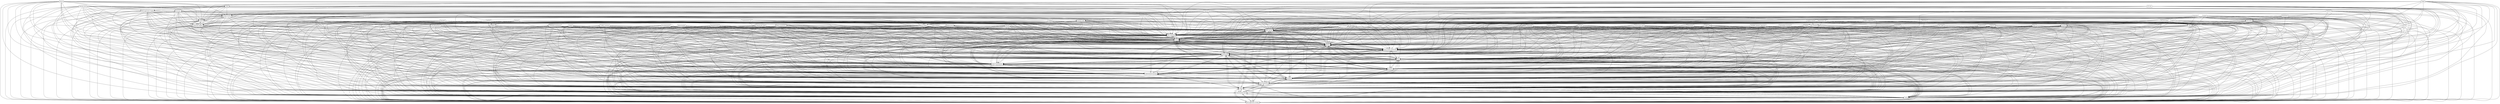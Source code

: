 digraph{
graph [rankdir=TB];
node [shape=box];
edge [arrowhead=normal];
0[label="Modulatiry mechanisms",]
1[label="LHS/RHS Syntactic Separation",]
2[label="Model",]
3[label="Rule selection",]
4[label="Storage location",]
5[label="Parameterization",]
6[label="Rule Iteration",]
7[label="Executable",]
8[label="Concrete",]
9[label="Recursion",]
10[label="Rule scheduling",]
11[label="Separate",]
12[label="Rule application strategy",]
13[label="Internal",]
14[label="Tracing",]
15[label="Transformation rules",]
16[label="Non-determinism",]
17[label="New target",]
18[label="Bidirectionality",]
19[label="Interactive",]
20[label="Bidirectional rules",]
21[label="Terms",]
22[label="Syntactically typed",]
23[label="Reuse mechanisms",]
24[label="Concurrent",]
25[label="Non-executable",]
26[label="Rule application scoping",]
27[label="Source",]
28[label="Logic",]
29[label="Logical composition",]
30[label="One-point",]
31[label="Typing",]
32[label="Untyped",]
33[label="Looping",]
34[label="Inheritance",]
35[label="Rule organization",]
36[label="Bidirectional",]
37[label="Existing target",]
38[label="Graphical",]
39[label="Complementary pairs",]
40[label="Variables",]
41[label="Explicit",]
42[label="Update",]
43[label="Fixpoint Iteration",]
44[label="Organizational Structure",]
45[label="Intermediate structures",]
46[label="LHS/RHS",]
47[label="Non-deterministic",]
48[label="Selected rules",]
49[label="Control",]
50[label="Implicit",]
51[label="All rules",]
52[label="Model Transformation",]
53[label="Target",]
54[label="Target-oriented",]
55[label="Form",]
56[label="Extension only",]
57[label="Directionality",]
58[label="Source-Target relationship",]
59[label="Graphs",]
60[label="Imperative",]
61[label="Manual",]
62[label="Semantically typed",]
63[label="Explicit condition",]
64[label="Independent",]
65[label="In-place",]
66[label="Automatic",]
67[label="Textual",]
68[label="Declarative",]
69[label="Conflict resolution",]
70[label="External",]
71[label="Patterns",]
72[label="Strings",]
73[label="Phasing",]
74[label="Syntax",]
75[label="Source-oriented",]
76[label="Deterministic",]
77[label="Dedicated support",]
78[label="Unidirectional",]
79[label="Destructive",]
80[label="Abstract",]
0->3[label="",]
0->10[label="",]
0->12[label="",]
0->14[label="",]
0->15[label="",]
0->31[label="",]
0->35[label="",]
0->40[label="",]
0->44[label="",]
0->46[label="",]
0->52[label="",]
0->55[label="",]
0->57[label="",]
0->58[label="",]
0->71[label="",]
0->74[label="",]
1->3[label="",]
1->10[label="",]
1->12[label="",]
1->14[label="",]
1->15[label="",]
1->31[label="",]
1->35[label="",]
1->40[label="",]
1->44[label="",]
1->46[label="",]
1->52[label="",]
1->55[label="",]
1->57[label="",]
1->58[label="",]
1->71[label="",]
1->74[label="",]
2->3[label="",]
2->4[label="",]
2->10[label="",]
2->12[label="",]
2->14[label="",]
2->15[label="",]
2->26[label="",]
2->31[label="",]
2->35[label="",]
2->40[label="",]
2->44[label="",]
2->46[label="",]
2->49[label="",]
2->52[label="",]
2->55[label="",]
2->57[label="",]
2->58[label="",]
2->71[label="",]
2->74[label="",]
2->77[label="",]
3->10[label="",]
3->12[label="",]
3->14[label="",]
3->15[label="",]
3->31[label="",]
3->35[label="",]
3->40[label="",]
3->44[label="",]
3->46[label="",]
3->52[label="",]
3->55[label="",]
3->57[label="",]
3->58[label="",]
3->71[label="",]
3->74[label="",]
4->3[label="",]
4->10[label="",]
4->12[label="",]
4->14[label="",]
4->15[label="",]
4->31[label="",]
4->35[label="",]
4->40[label="",]
4->44[label="",]
4->46[label="",]
4->49[label="",]
4->52[label="",]
4->55[label="",]
4->57[label="",]
4->58[label="",]
4->71[label="",]
4->74[label="",]
4->77[label="",]
5->3[label="",]
5->10[label="",]
5->12[label="",]
5->14[label="",]
5->15[label="",]
5->31[label="",]
5->35[label="",]
5->40[label="",]
5->44[label="",]
5->46[label="",]
5->52[label="",]
5->55[label="",]
5->57[label="",]
5->58[label="",]
5->71[label="",]
5->74[label="",]
6->3[label="",]
6->10[label="",]
6->12[label="",]
6->14[label="",]
6->15[label="",]
6->31[label="",]
6->35[label="",]
6->40[label="",]
6->44[label="",]
6->46[label="",]
6->52[label="",]
6->55[label="",]
6->57[label="",]
6->58[label="",]
6->71[label="",]
6->74[label="",]
7->3[label="",]
7->10[label="",]
7->12[label="",]
7->14[label="",]
7->15[label="",]
7->28[label="",]
7->31[label="",]
7->35[label="",]
7->40[label="",]
7->44[label="",]
7->46[label="",]
7->52[label="",]
7->55[label="",]
7->57[label="",]
7->58[label="",]
7->71[label="",]
7->74[label="",]
8->3[label="",]
8->10[label="",]
8->12[label="",]
8->14[label="",]
8->15[label="",]
8->31[label="",]
8->35[label="",]
8->40[label="",]
8->44[label="",]
8->46[label="",]
8->52[label="",]
8->55[label="",]
8->57[label="",]
8->58[label="",]
8->71[label="",]
8->74[label="",]
9->3[label="",]
9->6[label="",]
9->10[label="",]
9->12[label="",]
9->14[label="",]
9->15[label="",]
9->31[label="",]
9->35[label="",]
9->40[label="",]
9->44[label="",]
9->46[label="",]
9->52[label="",]
9->55[label="",]
9->57[label="",]
9->58[label="",]
9->71[label="",]
9->74[label="",]
10->3[label="",]
10->12[label="",]
10->14[label="",]
10->15[label="",]
10->31[label="",]
10->35[label="",]
10->40[label="",]
10->44[label="",]
10->46[label="",]
10->52[label="",]
10->55[label="",]
10->57[label="",]
10->58[label="",]
10->71[label="",]
10->74[label="",]
11->3[label="",]
11->4[label="",]
11->10[label="",]
11->12[label="",]
11->14[label="",]
11->15[label="",]
11->31[label="",]
11->35[label="",]
11->40[label="",]
11->44[label="",]
11->46[label="",]
11->49[label="",]
11->52[label="",]
11->55[label="",]
11->57[label="",]
11->58[label="",]
11->71[label="",]
11->74[label="",]
11->77[label="",]
12->3[label="",]
12->10[label="",]
12->14[label="",]
12->15[label="",]
12->31[label="",]
12->35[label="",]
12->40[label="",]
12->44[label="",]
12->46[label="",]
12->52[label="",]
12->55[label="",]
12->57[label="",]
12->58[label="",]
12->71[label="",]
12->74[label="",]
13->3[label="",]
13->10[label="",]
13->12[label="",]
13->14[label="",]
13->15[label="",]
13->31[label="",]
13->35[label="",]
13->40[label="",]
13->41[label="",]
13->44[label="",]
13->46[label="",]
13->52[label="",]
13->55[label="",]
13->57[label="",]
13->58[label="",]
13->71[label="",]
13->74[label="",]
14->3[label="",]
14->10[label="",]
14->12[label="",]
14->15[label="",]
14->31[label="",]
14->35[label="",]
14->40[label="",]
14->44[label="",]
14->46[label="",]
14->52[label="",]
14->55[label="",]
14->57[label="",]
14->58[label="",]
14->71[label="",]
14->74[label="",]
15->3[label="",]
15->10[label="",]
15->12[label="",]
15->14[label="",]
15->31[label="",]
15->35[label="",]
15->40[label="",]
15->44[label="",]
15->46[label="",]
15->52[label="",]
15->55[label="",]
15->57[label="",]
15->58[label="",]
15->71[label="",]
15->74[label="",]
16->3[label="",]
16->10[label="",]
16->12[label="",]
16->14[label="",]
16->15[label="",]
16->31[label="",]
16->35[label="",]
16->40[label="",]
16->44[label="",]
16->46[label="",]
16->52[label="",]
16->55[label="",]
16->57[label="",]
16->58[label="",]
16->71[label="",]
16->74[label="",]
17->3[label="",]
17->10[label="",]
17->12[label="",]
17->14[label="",]
17->15[label="",]
17->31[label="",]
17->35[label="",]
17->40[label="",]
17->44[label="",]
17->46[label="",]
17->52[label="",]
17->55[label="",]
17->57[label="",]
17->58[label="",]
17->71[label="",]
17->74[label="",]
18->3[label="",]
18->10[label="",]
18->12[label="",]
18->14[label="",]
18->15[label="",]
18->31[label="",]
18->35[label="",]
18->40[label="",]
18->44[label="",]
18->46[label="",]
18->52[label="",]
18->55[label="",]
18->57[label="",]
18->58[label="",]
18->71[label="",]
18->74[label="",]
19->3[label="",]
19->10[label="",]
19->12[label="",]
19->14[label="",]
19->15[label="",]
19->31[label="",]
19->35[label="",]
19->40[label="",]
19->44[label="",]
19->46[label="",]
19->52[label="",]
19->55[label="",]
19->57[label="",]
19->58[label="",]
19->71[label="",]
19->74[label="",]
20->3[label="",]
20->10[label="",]
20->12[label="",]
20->14[label="",]
20->15[label="",]
20->31[label="",]
20->35[label="",]
20->36[label="",]
20->40[label="",]
20->44[label="",]
20->46[label="",]
20->52[label="",]
20->55[label="",]
20->57[label="",]
20->58[label="",]
20->71[label="",]
20->74[label="",]
21->3[label="",]
21->10[label="",]
21->12[label="",]
21->14[label="",]
21->15[label="",]
21->31[label="",]
21->35[label="",]
21->40[label="",]
21->44[label="",]
21->46[label="",]
21->52[label="",]
21->55[label="",]
21->57[label="",]
21->58[label="",]
21->71[label="",]
21->74[label="",]
22->3[label="",]
22->10[label="",]
22->12[label="",]
22->14[label="",]
22->15[label="",]
22->31[label="",]
22->35[label="",]
22->40[label="",]
22->44[label="",]
22->46[label="",]
22->52[label="",]
22->55[label="",]
22->57[label="",]
22->58[label="",]
22->71[label="",]
22->74[label="",]
23->3[label="",]
23->10[label="",]
23->12[label="",]
23->14[label="",]
23->15[label="",]
23->31[label="",]
23->35[label="",]
23->40[label="",]
23->44[label="",]
23->46[label="",]
23->52[label="",]
23->55[label="",]
23->57[label="",]
23->58[label="",]
23->71[label="",]
23->74[label="",]
24->3[label="",]
24->10[label="",]
24->12[label="",]
24->14[label="",]
24->15[label="",]
24->31[label="",]
24->35[label="",]
24->40[label="",]
24->44[label="",]
24->46[label="",]
24->47[label="",]
24->52[label="",]
24->55[label="",]
24->57[label="",]
24->58[label="",]
24->71[label="",]
24->74[label="",]
25->3[label="",]
25->10[label="",]
25->12[label="",]
25->14[label="",]
25->15[label="",]
25->28[label="",]
25->31[label="",]
25->35[label="",]
25->40[label="",]
25->44[label="",]
25->46[label="",]
25->52[label="",]
25->55[label="",]
25->57[label="",]
25->58[label="",]
25->71[label="",]
25->74[label="",]
26->2[label="",]
26->3[label="",]
26->4[label="",]
26->10[label="",]
26->12[label="",]
26->14[label="",]
26->15[label="",]
26->31[label="",]
26->35[label="",]
26->40[label="",]
26->44[label="",]
26->46[label="",]
26->49[label="",]
26->52[label="",]
26->55[label="",]
26->57[label="",]
26->58[label="",]
26->71[label="",]
26->74[label="",]
26->77[label="",]
27->2[label="",]
27->3[label="",]
27->4[label="",]
27->10[label="",]
27->12[label="",]
27->14[label="",]
27->15[label="",]
27->26[label="",]
27->31[label="",]
27->35[label="",]
27->40[label="",]
27->44[label="",]
27->46[label="",]
27->49[label="",]
27->52[label="",]
27->55[label="",]
27->57[label="",]
27->58[label="",]
27->71[label="",]
27->74[label="",]
27->77[label="",]
28->3[label="",]
28->10[label="",]
28->12[label="",]
28->14[label="",]
28->15[label="",]
28->31[label="",]
28->35[label="",]
28->40[label="",]
28->44[label="",]
28->46[label="",]
28->52[label="",]
28->55[label="",]
28->57[label="",]
28->58[label="",]
28->71[label="",]
28->74[label="",]
29->3[label="",]
29->10[label="",]
29->12[label="",]
29->14[label="",]
29->15[label="",]
29->23[label="",]
29->31[label="",]
29->35[label="",]
29->40[label="",]
29->44[label="",]
29->46[label="",]
29->52[label="",]
29->55[label="",]
29->57[label="",]
29->58[label="",]
29->71[label="",]
29->74[label="",]
30->3[label="",]
30->10[label="",]
30->12[label="",]
30->14[label="",]
30->15[label="",]
30->31[label="",]
30->35[label="",]
30->40[label="",]
30->44[label="",]
30->46[label="",]
30->47[label="",]
30->52[label="",]
30->55[label="",]
30->57[label="",]
30->58[label="",]
30->71[label="",]
30->74[label="",]
31->3[label="",]
31->10[label="",]
31->12[label="",]
31->14[label="",]
31->15[label="",]
31->35[label="",]
31->40[label="",]
31->44[label="",]
31->46[label="",]
31->52[label="",]
31->55[label="",]
31->57[label="",]
31->58[label="",]
31->71[label="",]
31->74[label="",]
32->3[label="",]
32->10[label="",]
32->12[label="",]
32->14[label="",]
32->15[label="",]
32->31[label="",]
32->35[label="",]
32->40[label="",]
32->44[label="",]
32->46[label="",]
32->52[label="",]
32->55[label="",]
32->57[label="",]
32->58[label="",]
32->71[label="",]
32->74[label="",]
33->3[label="",]
33->6[label="",]
33->10[label="",]
33->12[label="",]
33->14[label="",]
33->15[label="",]
33->31[label="",]
33->35[label="",]
33->40[label="",]
33->44[label="",]
33->46[label="",]
33->52[label="",]
33->55[label="",]
33->57[label="",]
33->58[label="",]
33->71[label="",]
33->74[label="",]
34->3[label="",]
34->10[label="",]
34->12[label="",]
34->14[label="",]
34->15[label="",]
34->23[label="",]
34->31[label="",]
34->35[label="",]
34->40[label="",]
34->44[label="",]
34->46[label="",]
34->52[label="",]
34->55[label="",]
34->57[label="",]
34->58[label="",]
34->71[label="",]
34->74[label="",]
35->3[label="",]
35->10[label="",]
35->12[label="",]
35->14[label="",]
35->15[label="",]
35->31[label="",]
35->40[label="",]
35->44[label="",]
35->46[label="",]
35->52[label="",]
35->55[label="",]
35->57[label="",]
35->58[label="",]
35->71[label="",]
35->74[label="",]
36->3[label="",]
36->10[label="",]
36->12[label="",]
36->14[label="",]
36->15[label="",]
36->31[label="",]
36->35[label="",]
36->40[label="",]
36->44[label="",]
36->46[label="",]
36->52[label="",]
36->55[label="",]
36->57[label="",]
36->58[label="",]
36->71[label="",]
36->74[label="",]
37->3[label="",]
37->10[label="",]
37->12[label="",]
37->14[label="",]
37->15[label="",]
37->31[label="",]
37->35[label="",]
37->40[label="",]
37->42[label="",]
37->44[label="",]
37->46[label="",]
37->52[label="",]
37->55[label="",]
37->57[label="",]
37->58[label="",]
37->71[label="",]
37->74[label="",]
38->3[label="",]
38->8[label="",]
38->10[label="",]
38->12[label="",]
38->14[label="",]
38->15[label="",]
38->31[label="",]
38->35[label="",]
38->40[label="",]
38->44[label="",]
38->46[label="",]
38->52[label="",]
38->55[label="",]
38->57[label="",]
38->58[label="",]
38->71[label="",]
38->74[label="",]
39->3[label="",]
39->10[label="",]
39->12[label="",]
39->14[label="",]
39->15[label="",]
39->31[label="",]
39->35[label="",]
39->36[label="",]
39->40[label="",]
39->44[label="",]
39->46[label="",]
39->52[label="",]
39->55[label="",]
39->57[label="",]
39->58[label="",]
39->71[label="",]
39->74[label="",]
40->3[label="",]
40->10[label="",]
40->12[label="",]
40->14[label="",]
40->15[label="",]
40->31[label="",]
40->35[label="",]
40->44[label="",]
40->46[label="",]
40->52[label="",]
40->55[label="",]
40->57[label="",]
40->58[label="",]
40->71[label="",]
40->74[label="",]
41->3[label="",]
41->10[label="",]
41->12[label="",]
41->14[label="",]
41->15[label="",]
41->31[label="",]
41->35[label="",]
41->40[label="",]
41->44[label="",]
41->46[label="",]
41->52[label="",]
41->55[label="",]
41->57[label="",]
41->58[label="",]
41->71[label="",]
41->74[label="",]
42->3[label="",]
42->10[label="",]
42->12[label="",]
42->14[label="",]
42->15[label="",]
42->31[label="",]
42->35[label="",]
42->37[label="",]
42->40[label="",]
42->44[label="",]
42->46[label="",]
42->52[label="",]
42->55[label="",]
42->57[label="",]
42->58[label="",]
42->71[label="",]
42->74[label="",]
43->3[label="",]
43->6[label="",]
43->10[label="",]
43->12[label="",]
43->14[label="",]
43->15[label="",]
43->31[label="",]
43->35[label="",]
43->40[label="",]
43->44[label="",]
43->46[label="",]
43->52[label="",]
43->55[label="",]
43->57[label="",]
43->58[label="",]
43->71[label="",]
43->74[label="",]
44->3[label="",]
44->10[label="",]
44->12[label="",]
44->14[label="",]
44->15[label="",]
44->31[label="",]
44->35[label="",]
44->40[label="",]
44->46[label="",]
44->52[label="",]
44->55[label="",]
44->57[label="",]
44->58[label="",]
44->71[label="",]
44->74[label="",]
45->3[label="",]
45->10[label="",]
45->12[label="",]
45->14[label="",]
45->15[label="",]
45->31[label="",]
45->35[label="",]
45->40[label="",]
45->44[label="",]
45->46[label="",]
45->52[label="",]
45->55[label="",]
45->57[label="",]
45->58[label="",]
45->71[label="",]
45->74[label="",]
46->3[label="",]
46->10[label="",]
46->12[label="",]
46->14[label="",]
46->15[label="",]
46->31[label="",]
46->35[label="",]
46->40[label="",]
46->44[label="",]
46->52[label="",]
46->55[label="",]
46->57[label="",]
46->58[label="",]
46->71[label="",]
46->74[label="",]
47->3[label="",]
47->10[label="",]
47->12[label="",]
47->14[label="",]
47->15[label="",]
47->31[label="",]
47->35[label="",]
47->40[label="",]
47->44[label="",]
47->46[label="",]
47->52[label="",]
47->55[label="",]
47->57[label="",]
47->58[label="",]
47->71[label="",]
47->74[label="",]
48->3[label="",]
48->4[label="",]
48->10[label="",]
48->12[label="",]
48->14[label="",]
48->15[label="",]
48->31[label="",]
48->35[label="",]
48->40[label="",]
48->44[label="",]
48->46[label="",]
48->49[label="",]
48->52[label="",]
48->55[label="",]
48->57[label="",]
48->58[label="",]
48->66[label="",]
48->71[label="",]
48->74[label="",]
48->77[label="",]
49->3[label="",]
49->4[label="",]
49->10[label="",]
49->12[label="",]
49->14[label="",]
49->15[label="",]
49->31[label="",]
49->35[label="",]
49->40[label="",]
49->44[label="",]
49->46[label="",]
49->52[label="",]
49->55[label="",]
49->57[label="",]
49->58[label="",]
49->71[label="",]
49->74[label="",]
49->77[label="",]
50->3[label="",]
50->10[label="",]
50->12[label="",]
50->14[label="",]
50->15[label="",]
50->31[label="",]
50->35[label="",]
50->40[label="",]
50->44[label="",]
50->46[label="",]
50->52[label="",]
50->55[label="",]
50->57[label="",]
50->58[label="",]
50->71[label="",]
50->74[label="",]
51->3[label="",]
51->4[label="",]
51->10[label="",]
51->12[label="",]
51->14[label="",]
51->15[label="",]
51->31[label="",]
51->35[label="",]
51->40[label="",]
51->44[label="",]
51->46[label="",]
51->49[label="",]
51->52[label="",]
51->55[label="",]
51->57[label="",]
51->58[label="",]
51->66[label="",]
51->71[label="",]
51->74[label="",]
51->77[label="",]
52->3[label="",]
52->10[label="",]
52->12[label="",]
52->14[label="",]
52->15[label="",]
52->31[label="",]
52->35[label="",]
52->40[label="",]
52->44[label="",]
52->46[label="",]
52->55[label="",]
52->57[label="",]
52->58[label="",]
52->71[label="",]
52->74[label="",]
53->2[label="",]
53->3[label="",]
53->4[label="",]
53->10[label="",]
53->12[label="",]
53->14[label="",]
53->15[label="",]
53->26[label="",]
53->31[label="",]
53->35[label="",]
53->40[label="",]
53->44[label="",]
53->46[label="",]
53->49[label="",]
53->52[label="",]
53->55[label="",]
53->57[label="",]
53->58[label="",]
53->71[label="",]
53->74[label="",]
53->77[label="",]
54->3[label="",]
54->10[label="",]
54->12[label="",]
54->14[label="",]
54->15[label="",]
54->31[label="",]
54->35[label="",]
54->40[label="",]
54->44[label="",]
54->46[label="",]
54->52[label="",]
54->55[label="",]
54->57[label="",]
54->58[label="",]
54->71[label="",]
54->74[label="",]
55->3[label="",]
55->10[label="",]
55->12[label="",]
55->14[label="",]
55->15[label="",]
55->31[label="",]
55->35[label="",]
55->40[label="",]
55->44[label="",]
55->46[label="",]
55->52[label="",]
55->57[label="",]
55->58[label="",]
55->71[label="",]
55->74[label="",]
56->3[label="",]
56->10[label="",]
56->12[label="",]
56->14[label="",]
56->15[label="",]
56->31[label="",]
56->35[label="",]
56->37[label="",]
56->40[label="",]
56->42[label="",]
56->44[label="",]
56->46[label="",]
56->52[label="",]
56->55[label="",]
56->57[label="",]
56->58[label="",]
56->71[label="",]
56->74[label="",]
57->3[label="",]
57->10[label="",]
57->12[label="",]
57->14[label="",]
57->15[label="",]
57->31[label="",]
57->35[label="",]
57->40[label="",]
57->44[label="",]
57->46[label="",]
57->52[label="",]
57->55[label="",]
57->58[label="",]
57->71[label="",]
57->74[label="",]
58->3[label="",]
58->10[label="",]
58->12[label="",]
58->14[label="",]
58->15[label="",]
58->31[label="",]
58->35[label="",]
58->40[label="",]
58->44[label="",]
58->46[label="",]
58->52[label="",]
58->55[label="",]
58->57[label="",]
58->71[label="",]
58->74[label="",]
59->3[label="",]
59->10[label="",]
59->12[label="",]
59->14[label="",]
59->15[label="",]
59->31[label="",]
59->35[label="",]
59->40[label="",]
59->44[label="",]
59->46[label="",]
59->52[label="",]
59->55[label="",]
59->57[label="",]
59->58[label="",]
59->71[label="",]
59->74[label="",]
60->3[label="",]
60->7[label="",]
60->10[label="",]
60->12[label="",]
60->14[label="",]
60->15[label="",]
60->28[label="",]
60->31[label="",]
60->35[label="",]
60->40[label="",]
60->44[label="",]
60->46[label="",]
60->52[label="",]
60->55[label="",]
60->57[label="",]
60->58[label="",]
60->71[label="",]
60->74[label="",]
61->3[label="",]
61->4[label="",]
61->10[label="",]
61->12[label="",]
61->14[label="",]
61->15[label="",]
61->31[label="",]
61->35[label="",]
61->40[label="",]
61->44[label="",]
61->46[label="",]
61->49[label="",]
61->52[label="",]
61->55[label="",]
61->57[label="",]
61->58[label="",]
61->71[label="",]
61->74[label="",]
61->77[label="",]
62->3[label="",]
62->10[label="",]
62->12[label="",]
62->14[label="",]
62->15[label="",]
62->31[label="",]
62->35[label="",]
62->40[label="",]
62->44[label="",]
62->46[label="",]
62->52[label="",]
62->55[label="",]
62->57[label="",]
62->58[label="",]
62->71[label="",]
62->74[label="",]
63->3[label="",]
63->10[label="",]
63->12[label="",]
63->14[label="",]
63->15[label="",]
63->31[label="",]
63->35[label="",]
63->40[label="",]
63->44[label="",]
63->46[label="",]
63->52[label="",]
63->55[label="",]
63->57[label="",]
63->58[label="",]
63->71[label="",]
63->74[label="",]
64->3[label="",]
64->10[label="",]
64->12[label="",]
64->14[label="",]
64->15[label="",]
64->31[label="",]
64->35[label="",]
64->40[label="",]
64->44[label="",]
64->46[label="",]
64->52[label="",]
64->55[label="",]
64->57[label="",]
64->58[label="",]
64->71[label="",]
64->74[label="",]
65->3[label="",]
65->10[label="",]
65->12[label="",]
65->14[label="",]
65->15[label="",]
65->31[label="",]
65->35[label="",]
65->37[label="",]
65->40[label="",]
65->42[label="",]
65->44[label="",]
65->46[label="",]
65->52[label="",]
65->55[label="",]
65->57[label="",]
65->58[label="",]
65->71[label="",]
65->74[label="",]
66->3[label="",]
66->4[label="",]
66->10[label="",]
66->12[label="",]
66->14[label="",]
66->15[label="",]
66->31[label="",]
66->35[label="",]
66->40[label="",]
66->44[label="",]
66->46[label="",]
66->49[label="",]
66->52[label="",]
66->55[label="",]
66->57[label="",]
66->58[label="",]
66->71[label="",]
66->74[label="",]
66->77[label="",]
67->3[label="",]
67->8[label="",]
67->10[label="",]
67->12[label="",]
67->14[label="",]
67->15[label="",]
67->31[label="",]
67->35[label="",]
67->40[label="",]
67->44[label="",]
67->46[label="",]
67->52[label="",]
67->55[label="",]
67->57[label="",]
67->58[label="",]
67->71[label="",]
67->74[label="",]
68->3[label="",]
68->7[label="",]
68->10[label="",]
68->12[label="",]
68->14[label="",]
68->15[label="",]
68->28[label="",]
68->31[label="",]
68->35[label="",]
68->40[label="",]
68->44[label="",]
68->46[label="",]
68->52[label="",]
68->55[label="",]
68->57[label="",]
68->58[label="",]
68->71[label="",]
68->74[label="",]
69->3[label="",]
69->10[label="",]
69->12[label="",]
69->14[label="",]
69->15[label="",]
69->31[label="",]
69->35[label="",]
69->40[label="",]
69->44[label="",]
69->46[label="",]
69->52[label="",]
69->55[label="",]
69->57[label="",]
69->58[label="",]
69->71[label="",]
69->74[label="",]
70->3[label="",]
70->10[label="",]
70->12[label="",]
70->14[label="",]
70->15[label="",]
70->31[label="",]
70->35[label="",]
70->40[label="",]
70->41[label="",]
70->44[label="",]
70->46[label="",]
70->52[label="",]
70->55[label="",]
70->57[label="",]
70->58[label="",]
70->71[label="",]
70->74[label="",]
71->3[label="",]
71->10[label="",]
71->12[label="",]
71->14[label="",]
71->15[label="",]
71->31[label="",]
71->35[label="",]
71->40[label="",]
71->44[label="",]
71->46[label="",]
71->52[label="",]
71->55[label="",]
71->57[label="",]
71->58[label="",]
71->74[label="",]
72->3[label="",]
72->10[label="",]
72->12[label="",]
72->14[label="",]
72->15[label="",]
72->31[label="",]
72->35[label="",]
72->40[label="",]
72->44[label="",]
72->46[label="",]
72->52[label="",]
72->55[label="",]
72->57[label="",]
72->58[label="",]
72->71[label="",]
72->74[label="",]
73->3[label="",]
73->10[label="",]
73->12[label="",]
73->14[label="",]
73->15[label="",]
73->31[label="",]
73->35[label="",]
73->40[label="",]
73->44[label="",]
73->46[label="",]
73->52[label="",]
73->55[label="",]
73->57[label="",]
73->58[label="",]
73->71[label="",]
73->74[label="",]
74->3[label="",]
74->10[label="",]
74->12[label="",]
74->14[label="",]
74->15[label="",]
74->31[label="",]
74->35[label="",]
74->40[label="",]
74->44[label="",]
74->46[label="",]
74->52[label="",]
74->55[label="",]
74->57[label="",]
74->58[label="",]
74->71[label="",]
75->3[label="",]
75->10[label="",]
75->12[label="",]
75->14[label="",]
75->15[label="",]
75->31[label="",]
75->35[label="",]
75->40[label="",]
75->44[label="",]
75->46[label="",]
75->52[label="",]
75->55[label="",]
75->57[label="",]
75->58[label="",]
75->71[label="",]
75->74[label="",]
76->3[label="",]
76->10[label="",]
76->12[label="",]
76->14[label="",]
76->15[label="",]
76->31[label="",]
76->35[label="",]
76->40[label="",]
76->44[label="",]
76->46[label="",]
76->52[label="",]
76->55[label="",]
76->57[label="",]
76->58[label="",]
76->71[label="",]
76->74[label="",]
77->3[label="",]
77->4[label="",]
77->10[label="",]
77->12[label="",]
77->14[label="",]
77->15[label="",]
77->31[label="",]
77->35[label="",]
77->40[label="",]
77->44[label="",]
77->46[label="",]
77->49[label="",]
77->52[label="",]
77->55[label="",]
77->57[label="",]
77->58[label="",]
77->71[label="",]
77->74[label="",]
78->3[label="",]
78->10[label="",]
78->12[label="",]
78->14[label="",]
78->15[label="",]
78->31[label="",]
78->35[label="",]
78->40[label="",]
78->44[label="",]
78->46[label="",]
78->52[label="",]
78->55[label="",]
78->57[label="",]
78->58[label="",]
78->71[label="",]
78->74[label="",]
79->3[label="",]
79->10[label="",]
79->12[label="",]
79->14[label="",]
79->15[label="",]
79->31[label="",]
79->35[label="",]
79->37[label="",]
79->40[label="",]
79->42[label="",]
79->44[label="",]
79->46[label="",]
79->52[label="",]
79->55[label="",]
79->57[label="",]
79->58[label="",]
79->71[label="",]
79->74[label="",]
80->3[label="",]
80->10[label="",]
80->12[label="",]
80->14[label="",]
80->15[label="",]
80->31[label="",]
80->35[label="",]
80->40[label="",]
80->44[label="",]
80->46[label="",]
80->52[label="",]
80->55[label="",]
80->57[label="",]
80->58[label="",]
80->71[label="",]
80->74[label="",]
}
